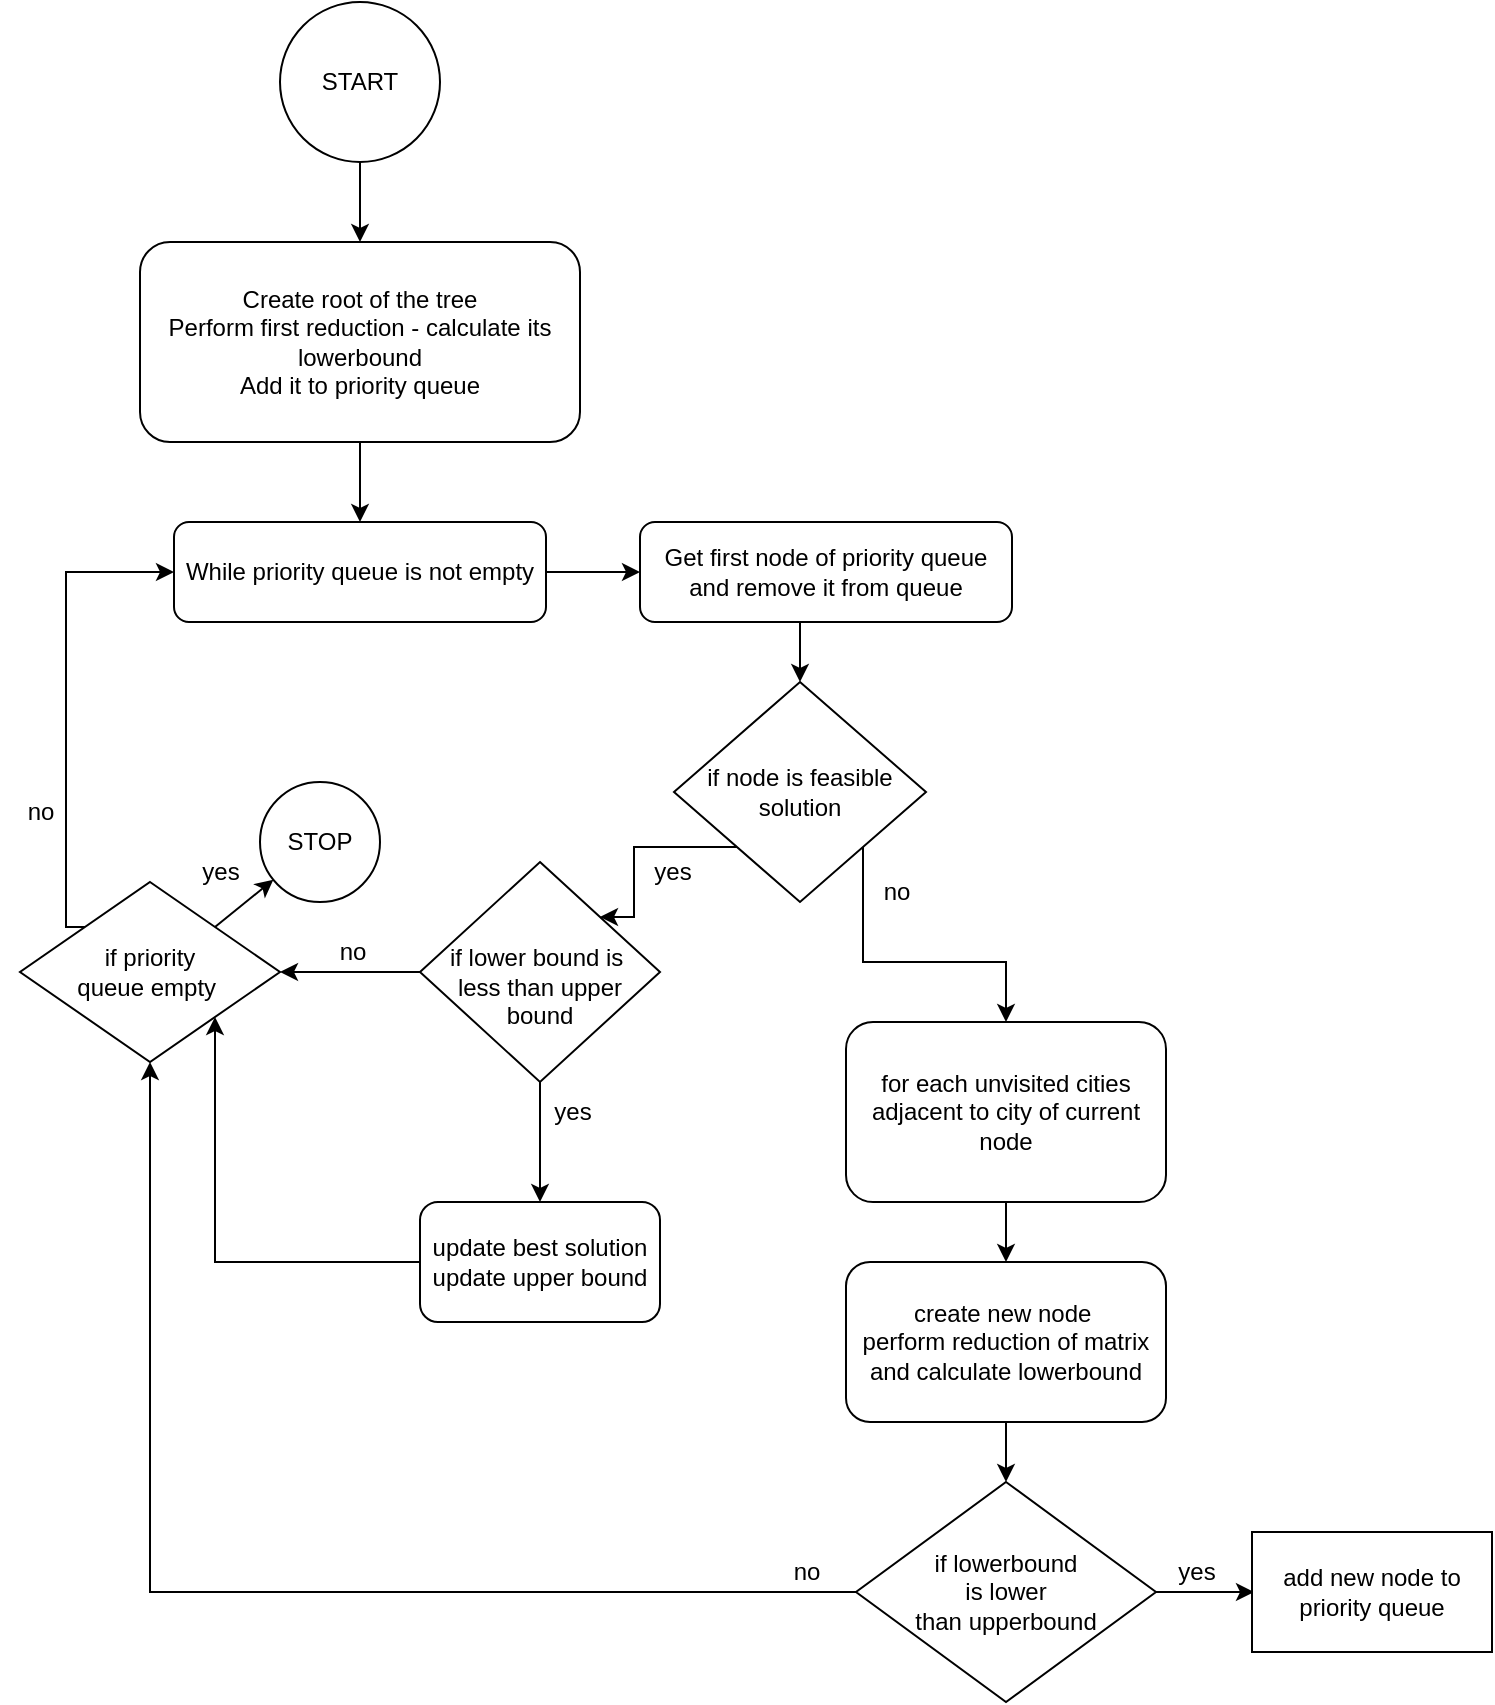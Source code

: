 <mxfile version="22.1.0" type="github">
  <diagram id="C5RBs43oDa-KdzZeNtuy" name="Page-1">
    <mxGraphModel dx="1434" dy="750" grid="1" gridSize="10" guides="1" tooltips="1" connect="1" arrows="1" fold="1" page="1" pageScale="1" pageWidth="827" pageHeight="1169" math="0" shadow="0">
      <root>
        <mxCell id="WIyWlLk6GJQsqaUBKTNV-0" />
        <mxCell id="WIyWlLk6GJQsqaUBKTNV-1" parent="WIyWlLk6GJQsqaUBKTNV-0" />
        <mxCell id="b1gonqwTvgV6cinlEbsq-3" value="" style="edgeStyle=orthogonalEdgeStyle;rounded=0;orthogonalLoop=1;jettySize=auto;html=1;" edge="1" parent="WIyWlLk6GJQsqaUBKTNV-1" source="WIyWlLk6GJQsqaUBKTNV-3" target="b1gonqwTvgV6cinlEbsq-2">
          <mxGeometry relative="1" as="geometry" />
        </mxCell>
        <mxCell id="WIyWlLk6GJQsqaUBKTNV-3" value="Create root of the tree&lt;br&gt;Perform first reduction - calculate its lowerbound&lt;br&gt;Add it to priority queue" style="rounded=1;whiteSpace=wrap;html=1;fontSize=12;glass=0;strokeWidth=1;shadow=0;" parent="WIyWlLk6GJQsqaUBKTNV-1" vertex="1">
          <mxGeometry x="134" y="130" width="220" height="100" as="geometry" />
        </mxCell>
        <mxCell id="b1gonqwTvgV6cinlEbsq-5" value="" style="edgeStyle=orthogonalEdgeStyle;rounded=0;orthogonalLoop=1;jettySize=auto;html=1;" edge="1" parent="WIyWlLk6GJQsqaUBKTNV-1" source="b1gonqwTvgV6cinlEbsq-2" target="b1gonqwTvgV6cinlEbsq-4">
          <mxGeometry relative="1" as="geometry" />
        </mxCell>
        <mxCell id="b1gonqwTvgV6cinlEbsq-2" value="While priority queue is not empty" style="rounded=1;whiteSpace=wrap;html=1;fontSize=12;glass=0;strokeWidth=1;shadow=0;" vertex="1" parent="WIyWlLk6GJQsqaUBKTNV-1">
          <mxGeometry x="151" y="270" width="186" height="50" as="geometry" />
        </mxCell>
        <mxCell id="b1gonqwTvgV6cinlEbsq-9" style="edgeStyle=orthogonalEdgeStyle;rounded=0;orthogonalLoop=1;jettySize=auto;html=1;exitX=0.5;exitY=1;exitDx=0;exitDy=0;entryX=0.5;entryY=0;entryDx=0;entryDy=0;" edge="1" parent="WIyWlLk6GJQsqaUBKTNV-1" source="b1gonqwTvgV6cinlEbsq-4" target="b1gonqwTvgV6cinlEbsq-8">
          <mxGeometry relative="1" as="geometry" />
        </mxCell>
        <mxCell id="b1gonqwTvgV6cinlEbsq-4" value="Get first node of priority queue and remove it from queue" style="rounded=1;whiteSpace=wrap;html=1;fontSize=12;glass=0;strokeWidth=1;shadow=0;" vertex="1" parent="WIyWlLk6GJQsqaUBKTNV-1">
          <mxGeometry x="384" y="270" width="186" height="50" as="geometry" />
        </mxCell>
        <mxCell id="b1gonqwTvgV6cinlEbsq-12" style="rounded=0;orthogonalLoop=1;jettySize=auto;html=1;exitX=0;exitY=1;exitDx=0;exitDy=0;entryX=1;entryY=0;entryDx=0;entryDy=0;edgeStyle=orthogonalEdgeStyle;" edge="1" parent="WIyWlLk6GJQsqaUBKTNV-1" source="b1gonqwTvgV6cinlEbsq-8" target="b1gonqwTvgV6cinlEbsq-13">
          <mxGeometry relative="1" as="geometry">
            <mxPoint x="554" y="480" as="targetPoint" />
          </mxGeometry>
        </mxCell>
        <mxCell id="b1gonqwTvgV6cinlEbsq-44" style="edgeStyle=orthogonalEdgeStyle;rounded=0;orthogonalLoop=1;jettySize=auto;html=1;exitX=1;exitY=1;exitDx=0;exitDy=0;entryX=0.5;entryY=0;entryDx=0;entryDy=0;" edge="1" parent="WIyWlLk6GJQsqaUBKTNV-1" source="b1gonqwTvgV6cinlEbsq-8" target="b1gonqwTvgV6cinlEbsq-20">
          <mxGeometry relative="1" as="geometry" />
        </mxCell>
        <mxCell id="b1gonqwTvgV6cinlEbsq-8" value="if node is feasible solution" style="rhombus;whiteSpace=wrap;html=1;" vertex="1" parent="WIyWlLk6GJQsqaUBKTNV-1">
          <mxGeometry x="401" y="350" width="126" height="110" as="geometry" />
        </mxCell>
        <mxCell id="b1gonqwTvgV6cinlEbsq-17" value="" style="rounded=0;orthogonalLoop=1;jettySize=auto;html=1;entryX=0.5;entryY=0;entryDx=0;entryDy=0;exitX=0.5;exitY=1;exitDx=0;exitDy=0;" edge="1" parent="WIyWlLk6GJQsqaUBKTNV-1" source="b1gonqwTvgV6cinlEbsq-13" target="b1gonqwTvgV6cinlEbsq-16">
          <mxGeometry relative="1" as="geometry" />
        </mxCell>
        <mxCell id="b1gonqwTvgV6cinlEbsq-43" style="rounded=0;orthogonalLoop=1;jettySize=auto;html=1;exitX=0;exitY=0.5;exitDx=0;exitDy=0;entryX=1;entryY=0.5;entryDx=0;entryDy=0;" edge="1" parent="WIyWlLk6GJQsqaUBKTNV-1" source="b1gonqwTvgV6cinlEbsq-13" target="b1gonqwTvgV6cinlEbsq-32">
          <mxGeometry relative="1" as="geometry" />
        </mxCell>
        <mxCell id="b1gonqwTvgV6cinlEbsq-13" value="&lt;br&gt;if lower bound is&amp;nbsp;&lt;br&gt;less than upper bound" style="rhombus;whiteSpace=wrap;html=1;" vertex="1" parent="WIyWlLk6GJQsqaUBKTNV-1">
          <mxGeometry x="274" y="440" width="120" height="110" as="geometry" />
        </mxCell>
        <mxCell id="b1gonqwTvgV6cinlEbsq-14" value="yes" style="text;html=1;align=center;verticalAlign=middle;resizable=0;points=[];autosize=1;strokeColor=none;fillColor=none;" vertex="1" parent="WIyWlLk6GJQsqaUBKTNV-1">
          <mxGeometry x="380" y="430" width="40" height="30" as="geometry" />
        </mxCell>
        <mxCell id="b1gonqwTvgV6cinlEbsq-50" style="edgeStyle=orthogonalEdgeStyle;rounded=0;orthogonalLoop=1;jettySize=auto;html=1;exitX=0;exitY=0.5;exitDx=0;exitDy=0;entryX=1;entryY=1;entryDx=0;entryDy=0;" edge="1" parent="WIyWlLk6GJQsqaUBKTNV-1" source="b1gonqwTvgV6cinlEbsq-16" target="b1gonqwTvgV6cinlEbsq-32">
          <mxGeometry relative="1" as="geometry">
            <mxPoint x="140" y="640" as="targetPoint" />
          </mxGeometry>
        </mxCell>
        <mxCell id="b1gonqwTvgV6cinlEbsq-16" value="update best solution&lt;br&gt;update upper bound" style="rounded=1;whiteSpace=wrap;html=1;" vertex="1" parent="WIyWlLk6GJQsqaUBKTNV-1">
          <mxGeometry x="274" y="610" width="120" height="60" as="geometry" />
        </mxCell>
        <mxCell id="b1gonqwTvgV6cinlEbsq-18" value="no" style="text;html=1;align=center;verticalAlign=middle;resizable=0;points=[];autosize=1;strokeColor=none;fillColor=none;" vertex="1" parent="WIyWlLk6GJQsqaUBKTNV-1">
          <mxGeometry x="492" y="440" width="40" height="30" as="geometry" />
        </mxCell>
        <mxCell id="b1gonqwTvgV6cinlEbsq-22" value="" style="edgeStyle=orthogonalEdgeStyle;rounded=0;orthogonalLoop=1;jettySize=auto;html=1;" edge="1" parent="WIyWlLk6GJQsqaUBKTNV-1" source="b1gonqwTvgV6cinlEbsq-20" target="b1gonqwTvgV6cinlEbsq-21">
          <mxGeometry relative="1" as="geometry" />
        </mxCell>
        <mxCell id="b1gonqwTvgV6cinlEbsq-20" value="for each unvisited cities adjacent to city of current node" style="rounded=1;whiteSpace=wrap;html=1;" vertex="1" parent="WIyWlLk6GJQsqaUBKTNV-1">
          <mxGeometry x="487" y="520" width="160" height="90" as="geometry" />
        </mxCell>
        <mxCell id="b1gonqwTvgV6cinlEbsq-26" style="edgeStyle=orthogonalEdgeStyle;rounded=0;orthogonalLoop=1;jettySize=auto;html=1;exitX=0.5;exitY=1;exitDx=0;exitDy=0;entryX=0.5;entryY=0;entryDx=0;entryDy=0;" edge="1" parent="WIyWlLk6GJQsqaUBKTNV-1" source="b1gonqwTvgV6cinlEbsq-21" target="b1gonqwTvgV6cinlEbsq-25">
          <mxGeometry relative="1" as="geometry" />
        </mxCell>
        <mxCell id="b1gonqwTvgV6cinlEbsq-21" value="create new node&amp;nbsp;&lt;br&gt;perform reduction of matrix and calculate lowerbound" style="rounded=1;whiteSpace=wrap;html=1;" vertex="1" parent="WIyWlLk6GJQsqaUBKTNV-1">
          <mxGeometry x="487" y="640" width="160" height="80" as="geometry" />
        </mxCell>
        <mxCell id="b1gonqwTvgV6cinlEbsq-28" value="" style="rounded=0;orthogonalLoop=1;jettySize=auto;html=1;entryX=0;entryY=0.5;entryDx=0;entryDy=0;exitX=1;exitY=0.5;exitDx=0;exitDy=0;edgeStyle=orthogonalEdgeStyle;" edge="1" parent="WIyWlLk6GJQsqaUBKTNV-1" source="b1gonqwTvgV6cinlEbsq-25">
          <mxGeometry relative="1" as="geometry">
            <mxPoint x="691" y="805" as="targetPoint" />
          </mxGeometry>
        </mxCell>
        <mxCell id="b1gonqwTvgV6cinlEbsq-33" style="rounded=0;orthogonalLoop=1;jettySize=auto;html=1;entryX=0.5;entryY=1;entryDx=0;entryDy=0;exitX=0;exitY=0.5;exitDx=0;exitDy=0;edgeStyle=orthogonalEdgeStyle;" edge="1" parent="WIyWlLk6GJQsqaUBKTNV-1" source="b1gonqwTvgV6cinlEbsq-25" target="b1gonqwTvgV6cinlEbsq-32">
          <mxGeometry relative="1" as="geometry" />
        </mxCell>
        <mxCell id="b1gonqwTvgV6cinlEbsq-25" value="if lowerbound &lt;br&gt;is lower &lt;br&gt;than upperbound" style="rhombus;whiteSpace=wrap;html=1;" vertex="1" parent="WIyWlLk6GJQsqaUBKTNV-1">
          <mxGeometry x="492" y="750" width="150" height="110" as="geometry" />
        </mxCell>
        <mxCell id="b1gonqwTvgV6cinlEbsq-27" value="add new node to priority queue" style="whiteSpace=wrap;html=1;" vertex="1" parent="WIyWlLk6GJQsqaUBKTNV-1">
          <mxGeometry x="690" y="775" width="120" height="60" as="geometry" />
        </mxCell>
        <mxCell id="b1gonqwTvgV6cinlEbsq-30" value="yes" style="text;html=1;align=center;verticalAlign=middle;resizable=0;points=[];autosize=1;strokeColor=none;fillColor=none;" vertex="1" parent="WIyWlLk6GJQsqaUBKTNV-1">
          <mxGeometry x="642" y="780" width="40" height="30" as="geometry" />
        </mxCell>
        <mxCell id="b1gonqwTvgV6cinlEbsq-34" style="rounded=0;orthogonalLoop=1;jettySize=auto;html=1;exitX=0;exitY=0;exitDx=0;exitDy=0;entryX=0;entryY=0.5;entryDx=0;entryDy=0;edgeStyle=orthogonalEdgeStyle;" edge="1" parent="WIyWlLk6GJQsqaUBKTNV-1" source="b1gonqwTvgV6cinlEbsq-32" target="b1gonqwTvgV6cinlEbsq-2">
          <mxGeometry relative="1" as="geometry">
            <mxPoint x="84" y="290" as="targetPoint" />
            <Array as="points">
              <mxPoint x="97" y="295" />
            </Array>
          </mxGeometry>
        </mxCell>
        <mxCell id="b1gonqwTvgV6cinlEbsq-39" value="" style="rounded=0;orthogonalLoop=1;jettySize=auto;html=1;exitX=1;exitY=0;exitDx=0;exitDy=0;" edge="1" parent="WIyWlLk6GJQsqaUBKTNV-1" source="b1gonqwTvgV6cinlEbsq-32" target="b1gonqwTvgV6cinlEbsq-38">
          <mxGeometry relative="1" as="geometry" />
        </mxCell>
        <mxCell id="b1gonqwTvgV6cinlEbsq-32" value="if priority&lt;br&gt;queue empty&amp;nbsp;" style="rhombus;whiteSpace=wrap;html=1;" vertex="1" parent="WIyWlLk6GJQsqaUBKTNV-1">
          <mxGeometry x="74" y="450" width="130" height="90" as="geometry" />
        </mxCell>
        <mxCell id="b1gonqwTvgV6cinlEbsq-35" value="no" style="text;html=1;align=center;verticalAlign=middle;resizable=0;points=[];autosize=1;strokeColor=none;fillColor=none;" vertex="1" parent="WIyWlLk6GJQsqaUBKTNV-1">
          <mxGeometry x="64" y="400" width="40" height="30" as="geometry" />
        </mxCell>
        <mxCell id="b1gonqwTvgV6cinlEbsq-37" value="no" style="text;html=1;align=center;verticalAlign=middle;resizable=0;points=[];autosize=1;strokeColor=none;fillColor=none;" vertex="1" parent="WIyWlLk6GJQsqaUBKTNV-1">
          <mxGeometry x="447" y="780" width="40" height="30" as="geometry" />
        </mxCell>
        <mxCell id="b1gonqwTvgV6cinlEbsq-38" value="STOP" style="ellipse;whiteSpace=wrap;html=1;" vertex="1" parent="WIyWlLk6GJQsqaUBKTNV-1">
          <mxGeometry x="194" y="400" width="60" height="60" as="geometry" />
        </mxCell>
        <mxCell id="b1gonqwTvgV6cinlEbsq-40" value="yes" style="text;html=1;align=center;verticalAlign=middle;resizable=0;points=[];autosize=1;strokeColor=none;fillColor=none;" vertex="1" parent="WIyWlLk6GJQsqaUBKTNV-1">
          <mxGeometry x="154" y="430" width="40" height="30" as="geometry" />
        </mxCell>
        <mxCell id="b1gonqwTvgV6cinlEbsq-42" style="edgeStyle=orthogonalEdgeStyle;rounded=0;orthogonalLoop=1;jettySize=auto;html=1;exitX=0.5;exitY=1;exitDx=0;exitDy=0;entryX=0.5;entryY=0;entryDx=0;entryDy=0;" edge="1" parent="WIyWlLk6GJQsqaUBKTNV-1" source="b1gonqwTvgV6cinlEbsq-41" target="WIyWlLk6GJQsqaUBKTNV-3">
          <mxGeometry relative="1" as="geometry" />
        </mxCell>
        <mxCell id="b1gonqwTvgV6cinlEbsq-41" value="START" style="ellipse;whiteSpace=wrap;html=1;aspect=fixed;" vertex="1" parent="WIyWlLk6GJQsqaUBKTNV-1">
          <mxGeometry x="204" y="10" width="80" height="80" as="geometry" />
        </mxCell>
        <mxCell id="b1gonqwTvgV6cinlEbsq-48" value="yes" style="text;html=1;align=center;verticalAlign=middle;resizable=0;points=[];autosize=1;strokeColor=none;fillColor=none;" vertex="1" parent="WIyWlLk6GJQsqaUBKTNV-1">
          <mxGeometry x="330" y="550" width="40" height="30" as="geometry" />
        </mxCell>
        <mxCell id="b1gonqwTvgV6cinlEbsq-49" value="no" style="text;html=1;align=center;verticalAlign=middle;resizable=0;points=[];autosize=1;strokeColor=none;fillColor=none;" vertex="1" parent="WIyWlLk6GJQsqaUBKTNV-1">
          <mxGeometry x="220" y="470" width="40" height="30" as="geometry" />
        </mxCell>
      </root>
    </mxGraphModel>
  </diagram>
</mxfile>
